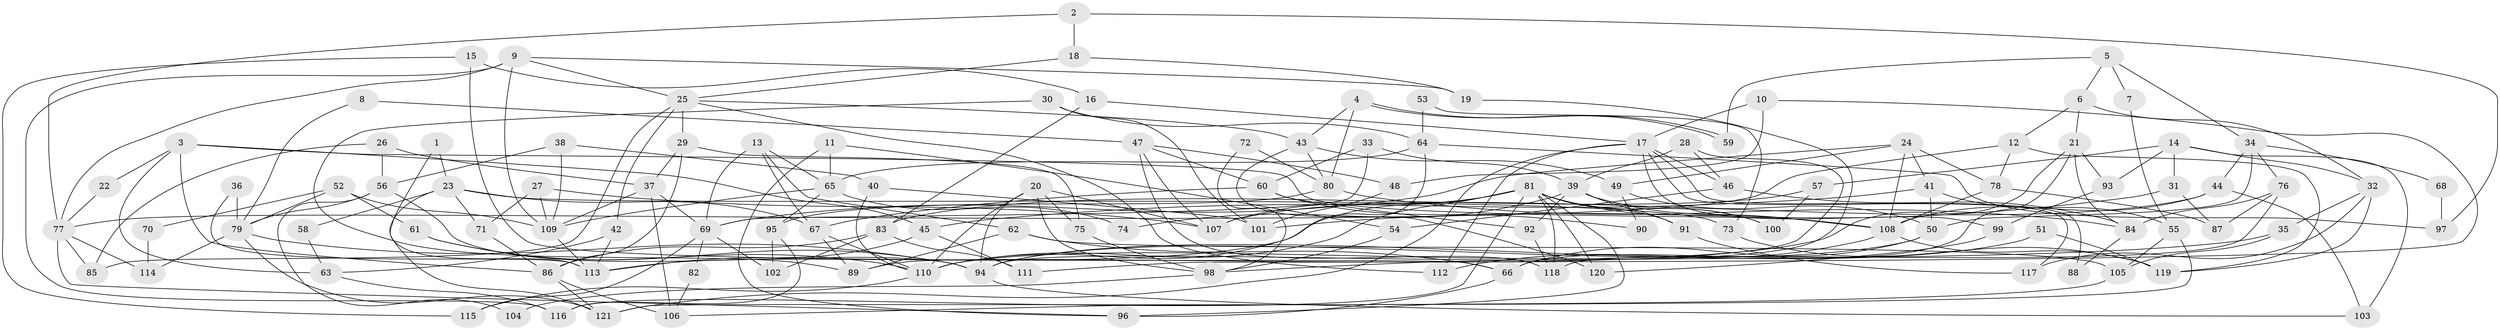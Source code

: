 // coarse degree distribution, {2: 0.15476190476190477, 3: 0.27380952380952384, 6: 0.011904761904761904, 4: 0.16666666666666666, 5: 0.2261904761904762, 8: 0.05952380952380952, 7: 0.03571428571428571, 10: 0.03571428571428571, 13: 0.011904761904761904, 9: 0.023809523809523808}
// Generated by graph-tools (version 1.1) at 2025/54/03/04/25 21:54:02]
// undirected, 121 vertices, 242 edges
graph export_dot {
graph [start="1"]
  node [color=gray90,style=filled];
  1;
  2;
  3;
  4;
  5;
  6;
  7;
  8;
  9;
  10;
  11;
  12;
  13;
  14;
  15;
  16;
  17;
  18;
  19;
  20;
  21;
  22;
  23;
  24;
  25;
  26;
  27;
  28;
  29;
  30;
  31;
  32;
  33;
  34;
  35;
  36;
  37;
  38;
  39;
  40;
  41;
  42;
  43;
  44;
  45;
  46;
  47;
  48;
  49;
  50;
  51;
  52;
  53;
  54;
  55;
  56;
  57;
  58;
  59;
  60;
  61;
  62;
  63;
  64;
  65;
  66;
  67;
  68;
  69;
  70;
  71;
  72;
  73;
  74;
  75;
  76;
  77;
  78;
  79;
  80;
  81;
  82;
  83;
  84;
  85;
  86;
  87;
  88;
  89;
  90;
  91;
  92;
  93;
  94;
  95;
  96;
  97;
  98;
  99;
  100;
  101;
  102;
  103;
  104;
  105;
  106;
  107;
  108;
  109;
  110;
  111;
  112;
  113;
  114;
  115;
  116;
  117;
  118;
  119;
  120;
  121;
  1 -- 113;
  1 -- 23;
  2 -- 77;
  2 -- 18;
  2 -- 97;
  3 -- 108;
  3 -- 63;
  3 -- 22;
  3 -- 45;
  3 -- 86;
  4 -- 80;
  4 -- 59;
  4 -- 59;
  4 -- 43;
  5 -- 34;
  5 -- 6;
  5 -- 7;
  5 -- 59;
  6 -- 21;
  6 -- 32;
  6 -- 12;
  7 -- 55;
  8 -- 47;
  8 -- 79;
  9 -- 77;
  9 -- 109;
  9 -- 19;
  9 -- 25;
  9 -- 116;
  10 -- 17;
  10 -- 111;
  10 -- 48;
  11 -- 54;
  11 -- 65;
  11 -- 96;
  12 -- 78;
  12 -- 77;
  12 -- 119;
  13 -- 69;
  13 -- 67;
  13 -- 62;
  13 -- 65;
  14 -- 57;
  14 -- 32;
  14 -- 31;
  14 -- 93;
  14 -- 103;
  15 -- 115;
  15 -- 16;
  15 -- 66;
  16 -- 83;
  16 -- 17;
  17 -- 121;
  17 -- 112;
  17 -- 46;
  17 -- 88;
  17 -- 99;
  17 -- 117;
  18 -- 19;
  18 -- 25;
  19 -- 94;
  20 -- 110;
  20 -- 107;
  20 -- 75;
  20 -- 94;
  20 -- 98;
  21 -- 66;
  21 -- 110;
  21 -- 84;
  21 -- 93;
  22 -- 77;
  23 -- 67;
  23 -- 71;
  23 -- 58;
  23 -- 73;
  23 -- 121;
  24 -- 49;
  24 -- 108;
  24 -- 41;
  24 -- 69;
  24 -- 78;
  25 -- 43;
  25 -- 29;
  25 -- 42;
  25 -- 85;
  25 -- 112;
  26 -- 85;
  26 -- 56;
  26 -- 37;
  27 -- 107;
  27 -- 109;
  27 -- 71;
  28 -- 46;
  28 -- 39;
  28 -- 89;
  29 -- 86;
  29 -- 37;
  29 -- 75;
  30 -- 64;
  30 -- 89;
  30 -- 101;
  31 -- 101;
  31 -- 87;
  32 -- 35;
  32 -- 119;
  32 -- 117;
  33 -- 60;
  33 -- 69;
  33 -- 39;
  34 -- 44;
  34 -- 50;
  34 -- 68;
  34 -- 76;
  35 -- 105;
  35 -- 98;
  36 -- 79;
  36 -- 113;
  37 -- 69;
  37 -- 106;
  37 -- 109;
  38 -- 56;
  38 -- 109;
  38 -- 40;
  39 -- 91;
  39 -- 74;
  39 -- 92;
  39 -- 100;
  39 -- 108;
  40 -- 101;
  40 -- 110;
  41 -- 50;
  41 -- 45;
  41 -- 55;
  42 -- 113;
  42 -- 63;
  43 -- 120;
  43 -- 49;
  43 -- 80;
  44 -- 108;
  44 -- 103;
  44 -- 107;
  45 -- 111;
  45 -- 113;
  46 -- 84;
  46 -- 54;
  47 -- 118;
  47 -- 107;
  47 -- 48;
  47 -- 60;
  48 -- 101;
  49 -- 50;
  49 -- 90;
  50 -- 94;
  50 -- 66;
  51 -- 119;
  51 -- 94;
  52 -- 61;
  52 -- 109;
  52 -- 70;
  52 -- 79;
  53 -- 73;
  53 -- 64;
  54 -- 98;
  55 -- 105;
  55 -- 121;
  56 -- 79;
  56 -- 94;
  56 -- 104;
  57 -- 83;
  57 -- 100;
  58 -- 63;
  60 -- 67;
  60 -- 90;
  60 -- 92;
  61 -- 94;
  61 -- 110;
  62 -- 66;
  62 -- 89;
  62 -- 105;
  63 -- 116;
  64 -- 65;
  64 -- 110;
  64 -- 97;
  65 -- 95;
  65 -- 74;
  65 -- 109;
  66 -- 96;
  67 -- 110;
  67 -- 89;
  68 -- 97;
  69 -- 82;
  69 -- 102;
  69 -- 115;
  70 -- 114;
  71 -- 86;
  72 -- 80;
  72 -- 98;
  73 -- 119;
  75 -- 98;
  76 -- 87;
  76 -- 84;
  76 -- 118;
  77 -- 96;
  77 -- 85;
  77 -- 114;
  78 -- 108;
  78 -- 87;
  79 -- 121;
  79 -- 94;
  79 -- 114;
  80 -- 84;
  80 -- 95;
  81 -- 113;
  81 -- 118;
  81 -- 91;
  81 -- 96;
  81 -- 100;
  81 -- 107;
  81 -- 108;
  81 -- 110;
  81 -- 116;
  81 -- 120;
  82 -- 106;
  83 -- 102;
  83 -- 86;
  83 -- 111;
  84 -- 88;
  86 -- 121;
  86 -- 106;
  91 -- 117;
  92 -- 118;
  93 -- 99;
  94 -- 103;
  95 -- 116;
  95 -- 102;
  98 -- 104;
  99 -- 120;
  105 -- 106;
  108 -- 112;
  108 -- 119;
  109 -- 113;
  110 -- 115;
}
